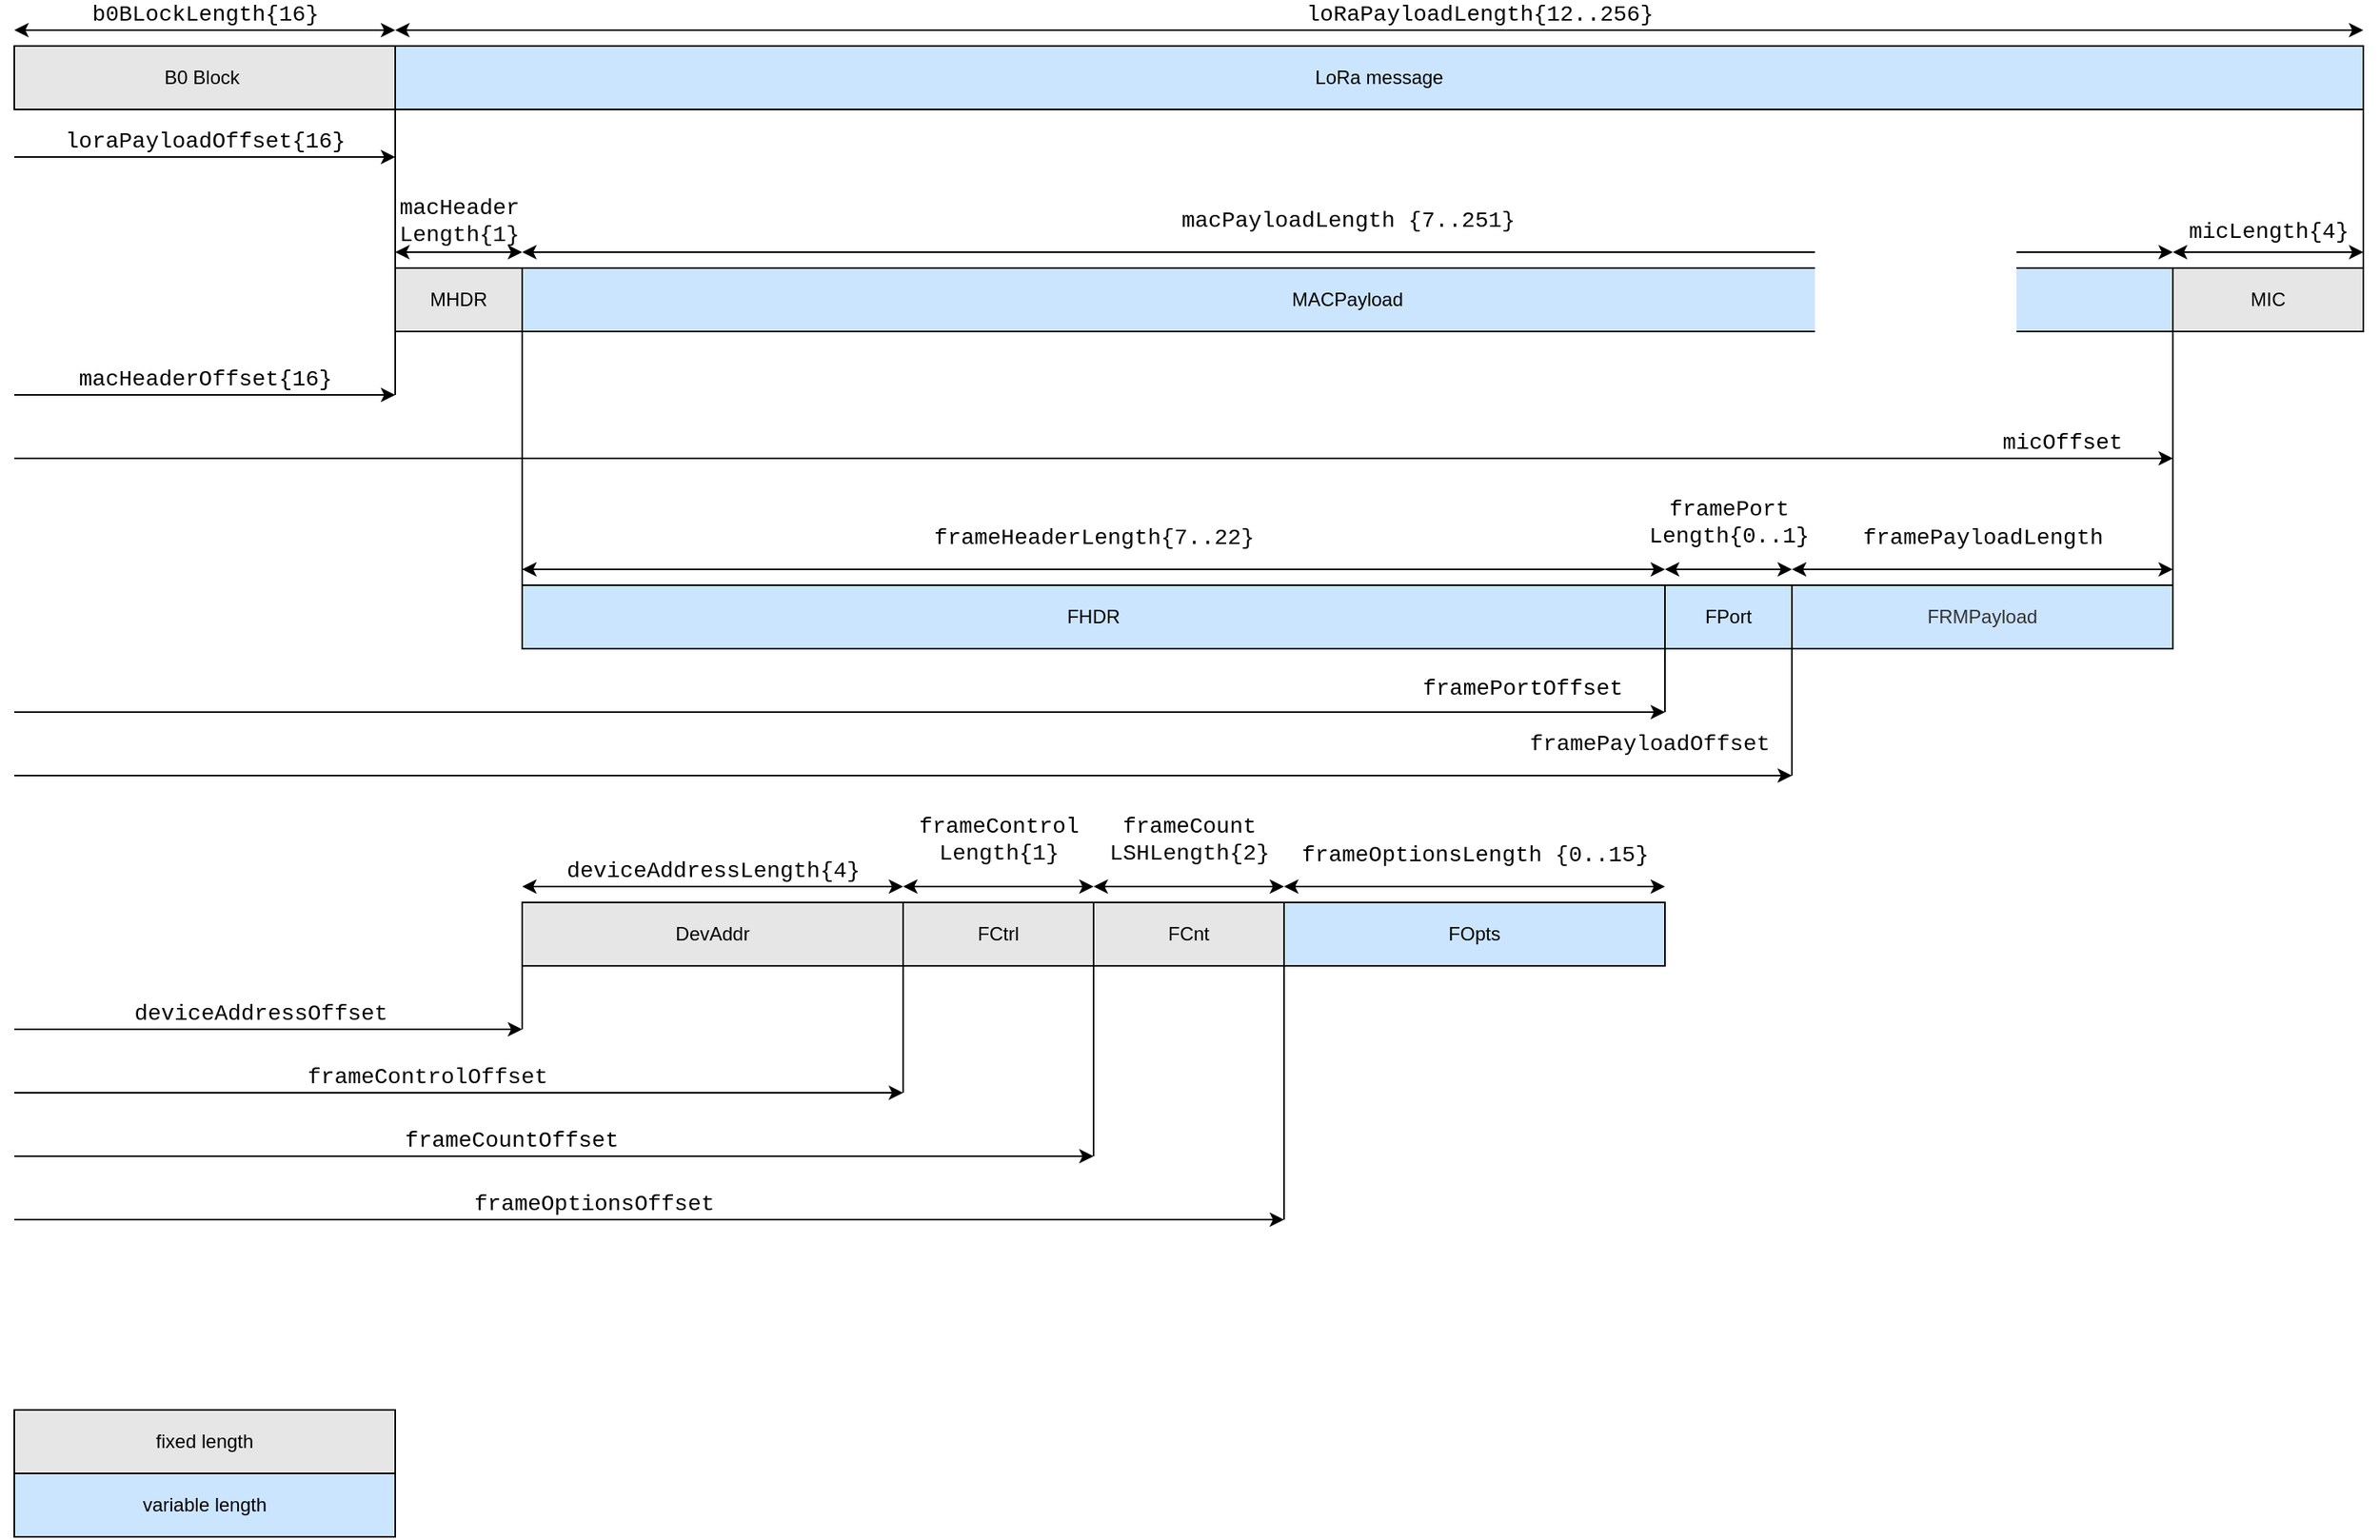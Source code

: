 <mxfile version="20.8.16" type="device"><diagram name="Page-1" id="cHqNd58O_62hxRAwWtJX"><mxGraphModel dx="2219" dy="1125" grid="1" gridSize="10" guides="1" tooltips="1" connect="1" arrows="1" fold="1" page="1" pageScale="1" pageWidth="1654" pageHeight="1169" math="0" shadow="0"><root><mxCell id="0"/><mxCell id="1" parent="0"/><mxCell id="ZSQxqMxXPmyIhxkTD1pY-1" value="B0 Block&amp;nbsp;" style="rounded=0;whiteSpace=wrap;html=1;fillColor=#E6E6E6;" parent="1" vertex="1"><mxGeometry x="80" y="180" width="240" height="40" as="geometry"/></mxCell><mxCell id="ZSQxqMxXPmyIhxkTD1pY-2" value="LoRa message" style="rounded=0;whiteSpace=wrap;html=1;fillColor=#CCE5FF;" parent="1" vertex="1"><mxGeometry x="320" y="180" width="1240" height="40" as="geometry"/></mxCell><mxCell id="ZSQxqMxXPmyIhxkTD1pY-3" value="MIC" style="rounded=0;whiteSpace=wrap;html=1;fillColor=#E6E6E6;" parent="1" vertex="1"><mxGeometry x="1440" y="320" width="120" height="40" as="geometry"/></mxCell><mxCell id="ZSQxqMxXPmyIhxkTD1pY-4" value="MHDR" style="rounded=0;whiteSpace=wrap;html=1;fillColor=#E6E6E6;" parent="1" vertex="1"><mxGeometry x="320" y="320" width="80" height="40" as="geometry"/></mxCell><mxCell id="ZSQxqMxXPmyIhxkTD1pY-5" value="MACPayload" style="rounded=0;whiteSpace=wrap;html=1;fillColor=#CCE5FF;" parent="1" vertex="1"><mxGeometry x="400" y="320" width="1040" height="40" as="geometry"/></mxCell><mxCell id="ZSQxqMxXPmyIhxkTD1pY-6" value="FHDR" style="rounded=0;whiteSpace=wrap;html=1;fillColor=#CCE5FF;" parent="1" vertex="1"><mxGeometry x="400" y="520" width="720" height="40" as="geometry"/></mxCell><mxCell id="ZSQxqMxXPmyIhxkTD1pY-7" value="FPort" style="rounded=0;whiteSpace=wrap;html=1;fillColor=#CCE5FF;" parent="1" vertex="1"><mxGeometry x="1120" y="520" width="80" height="40" as="geometry"/></mxCell><mxCell id="ZSQxqMxXPmyIhxkTD1pY-8" value="FRMPayload" style="rounded=0;whiteSpace=wrap;html=1;fillColor=#CCE5FF;fontColor=#333333;strokeColor=#000000;" parent="1" vertex="1"><mxGeometry x="1200" y="520" width="240" height="40" as="geometry"/></mxCell><mxCell id="ZSQxqMxXPmyIhxkTD1pY-10" value="FCtrl" style="rounded=0;whiteSpace=wrap;html=1;fillColor=#E6E6E6;" parent="1" vertex="1"><mxGeometry x="640" y="720" width="120" height="40" as="geometry"/></mxCell><mxCell id="ZSQxqMxXPmyIhxkTD1pY-11" value="FCnt" style="rounded=0;whiteSpace=wrap;html=1;fillColor=#E6E6E6;" parent="1" vertex="1"><mxGeometry x="760" y="720" width="120" height="40" as="geometry"/></mxCell><mxCell id="ZSQxqMxXPmyIhxkTD1pY-12" value="FOpts" style="rounded=0;whiteSpace=wrap;html=1;fillColor=#CCE5FF;" parent="1" vertex="1"><mxGeometry x="880" y="720" width="240" height="40" as="geometry"/></mxCell><mxCell id="ZSQxqMxXPmyIhxkTD1pY-13" value="" style="endArrow=classic;startArrow=classic;html=1;rounded=0;" parent="1" edge="1"><mxGeometry width="50" height="50" relative="1" as="geometry"><mxPoint x="80" y="170" as="sourcePoint"/><mxPoint x="320" y="170" as="targetPoint"/></mxGeometry></mxCell><mxCell id="ZSQxqMxXPmyIhxkTD1pY-14" value="&lt;div style=&quot;font-family: Consolas, &amp;quot;Courier New&amp;quot;, monospace; font-size: 14px; line-height: 19px;&quot;&gt;&lt;div style=&quot;line-height: 19px;&quot;&gt;b0BLockLength{&lt;span style=&quot;&quot;&gt;16&lt;/span&gt;}&lt;/div&gt;&lt;/div&gt;" style="edgeLabel;html=1;align=center;verticalAlign=middle;resizable=0;points=[];labelBackgroundColor=none;fontColor=default;" parent="ZSQxqMxXPmyIhxkTD1pY-13" vertex="1" connectable="0"><mxGeometry x="-0.1" y="1" relative="1" as="geometry"><mxPoint x="12" y="-9" as="offset"/></mxGeometry></mxCell><mxCell id="ZSQxqMxXPmyIhxkTD1pY-17" value="" style="endArrow=classic;startArrow=classic;html=1;rounded=0;" parent="1" edge="1"><mxGeometry width="50" height="50" relative="1" as="geometry"><mxPoint x="320" y="170" as="sourcePoint"/><mxPoint x="1560" y="170" as="targetPoint"/></mxGeometry></mxCell><mxCell id="ZSQxqMxXPmyIhxkTD1pY-18" value="&lt;div style=&quot;font-family: Consolas, &amp;quot;Courier New&amp;quot;, monospace; font-size: 14px; line-height: 19px;&quot;&gt;loRaPayloadLength{12..256}&lt;/div&gt;" style="edgeLabel;html=1;align=center;verticalAlign=middle;resizable=0;points=[];labelBackgroundColor=none;fontColor=default;" parent="ZSQxqMxXPmyIhxkTD1pY-17" vertex="1" connectable="0"><mxGeometry x="0.102" y="2" relative="1" as="geometry"><mxPoint y="-8" as="offset"/></mxGeometry></mxCell><mxCell id="ZSQxqMxXPmyIhxkTD1pY-22" value="&lt;br&gt;&lt;div style=&quot;font-family: Consolas, &amp;quot;Courier New&amp;quot;, monospace; font-weight: normal; font-size: 14px; line-height: 19px;&quot;&gt;&lt;div style=&quot;&quot;&gt;&lt;span style=&quot;&quot;&gt;deviceAddress&lt;/span&gt;&lt;font&gt;L&lt;/font&gt;&lt;span style=&quot;&quot;&gt;ength&lt;/span&gt;&lt;span style=&quot;&quot;&gt;{&lt;/span&gt;&lt;span style=&quot;&quot;&gt;4&lt;/span&gt;&lt;span style=&quot;&quot;&gt;}&lt;/span&gt;&lt;/div&gt;&lt;/div&gt;&lt;br&gt;" style="endArrow=classic;startArrow=classic;html=1;rounded=0;labelBackgroundColor=none;fontColor=default;" parent="1" edge="1"><mxGeometry y="10" width="50" height="50" relative="1" as="geometry"><mxPoint x="400" y="710" as="sourcePoint"/><mxPoint x="640" y="710" as="targetPoint"/><mxPoint as="offset"/></mxGeometry></mxCell><mxCell id="ZSQxqMxXPmyIhxkTD1pY-24" value="DevAddr" style="rounded=0;whiteSpace=wrap;html=1;fillColor=#E6E6E6;" parent="1" vertex="1"><mxGeometry x="400" y="720" width="240" height="40" as="geometry"/></mxCell><mxCell id="ZSQxqMxXPmyIhxkTD1pY-26" value="" style="endArrow=classic;html=1;rounded=0;" parent="1" edge="1"><mxGeometry width="50" height="50" relative="1" as="geometry"><mxPoint x="80" y="600.0" as="sourcePoint"/><mxPoint x="1120" y="600" as="targetPoint"/></mxGeometry></mxCell><mxCell id="ZSQxqMxXPmyIhxkTD1pY-27" value="&lt;div style=&quot;font-family: Consolas, &amp;quot;Courier New&amp;quot;, monospace; font-size: 14px; line-height: 19px;&quot;&gt;framePortOffset&lt;/div&gt;" style="edgeLabel;html=1;align=center;verticalAlign=middle;resizable=0;points=[];labelBackgroundColor=none;fontColor=default;" parent="ZSQxqMxXPmyIhxkTD1pY-26" vertex="1" connectable="0"><mxGeometry x="-0.125" y="2" relative="1" as="geometry"><mxPoint x="495" y="-13" as="offset"/></mxGeometry></mxCell><mxCell id="ZSQxqMxXPmyIhxkTD1pY-28" value="" style="endArrow=classic;html=1;rounded=0;" parent="1" edge="1"><mxGeometry width="50" height="50" relative="1" as="geometry"><mxPoint x="80" y="640" as="sourcePoint"/><mxPoint x="1200" y="640" as="targetPoint"/></mxGeometry></mxCell><mxCell id="ZSQxqMxXPmyIhxkTD1pY-29" value="&lt;div style=&quot;font-family: Consolas, &amp;quot;Courier New&amp;quot;, monospace; font-size: 14px; line-height: 19px;&quot;&gt;framePayloadOffset&lt;/div&gt;" style="edgeLabel;html=1;align=center;verticalAlign=middle;resizable=0;points=[];labelBackgroundColor=none;fontColor=default;" parent="ZSQxqMxXPmyIhxkTD1pY-28" vertex="1" connectable="0"><mxGeometry x="-0.125" y="2" relative="1" as="geometry"><mxPoint x="540" y="-18" as="offset"/></mxGeometry></mxCell><mxCell id="ZSQxqMxXPmyIhxkTD1pY-30" value="" style="endArrow=classic;html=1;rounded=0;" parent="1" edge="1"><mxGeometry width="50" height="50" relative="1" as="geometry"><mxPoint x="80" y="920" as="sourcePoint"/><mxPoint x="880" y="920" as="targetPoint"/></mxGeometry></mxCell><mxCell id="ZSQxqMxXPmyIhxkTD1pY-31" value="&lt;div style=&quot;font-family: Consolas, &amp;quot;Courier New&amp;quot;, monospace; font-size: 14px; line-height: 19px;&quot;&gt;frameOptionsOffset&lt;/div&gt;" style="edgeLabel;html=1;align=center;verticalAlign=middle;resizable=0;points=[];labelBackgroundColor=none;fontColor=default;" parent="ZSQxqMxXPmyIhxkTD1pY-30" vertex="1" connectable="0"><mxGeometry x="-0.125" y="2" relative="1" as="geometry"><mxPoint x="15" y="-8" as="offset"/></mxGeometry></mxCell><mxCell id="ZSQxqMxXPmyIhxkTD1pY-32" value="" style="endArrow=classic;html=1;rounded=0;" parent="1" edge="1"><mxGeometry width="50" height="50" relative="1" as="geometry"><mxPoint x="80" y="880" as="sourcePoint"/><mxPoint x="760" y="880" as="targetPoint"/></mxGeometry></mxCell><mxCell id="ZSQxqMxXPmyIhxkTD1pY-33" value="&lt;div style=&quot;font-family: Consolas, &amp;quot;Courier New&amp;quot;, monospace; font-size: 14px; line-height: 19px;&quot;&gt;frameCountOffset&lt;/div&gt;" style="edgeLabel;html=1;align=center;verticalAlign=middle;resizable=0;points=[];labelBackgroundColor=none;fontColor=default;" parent="ZSQxqMxXPmyIhxkTD1pY-32" vertex="1" connectable="0"><mxGeometry x="-0.125" y="2" relative="1" as="geometry"><mxPoint x="15" y="-8" as="offset"/></mxGeometry></mxCell><mxCell id="ZSQxqMxXPmyIhxkTD1pY-34" value="" style="endArrow=classic;html=1;rounded=0;" parent="1" edge="1"><mxGeometry width="50" height="50" relative="1" as="geometry"><mxPoint x="80" y="840" as="sourcePoint"/><mxPoint x="640" y="840" as="targetPoint"/></mxGeometry></mxCell><mxCell id="ZSQxqMxXPmyIhxkTD1pY-35" value="&lt;div style=&quot;font-family: Consolas, &amp;quot;Courier New&amp;quot;, monospace; font-size: 14px; line-height: 19px;&quot;&gt;frameControlOffset&lt;/div&gt;" style="edgeLabel;html=1;align=center;verticalAlign=middle;resizable=0;points=[];labelBackgroundColor=none;fontColor=default;" parent="ZSQxqMxXPmyIhxkTD1pY-34" vertex="1" connectable="0"><mxGeometry x="-0.125" y="2" relative="1" as="geometry"><mxPoint x="15" y="-8" as="offset"/></mxGeometry></mxCell><mxCell id="ZSQxqMxXPmyIhxkTD1pY-36" value="" style="endArrow=classic;html=1;rounded=0;" parent="1" edge="1"><mxGeometry width="50" height="50" relative="1" as="geometry"><mxPoint x="80" y="400" as="sourcePoint"/><mxPoint x="320" y="400" as="targetPoint"/></mxGeometry></mxCell><mxCell id="ZSQxqMxXPmyIhxkTD1pY-37" value="&lt;div style=&quot;font-family: Consolas, &amp;quot;Courier New&amp;quot;, monospace; font-size: 14px; line-height: 19px;&quot;&gt;macHeaderOffset{16}&lt;/div&gt;" style="edgeLabel;html=1;align=center;verticalAlign=middle;resizable=0;points=[];labelBackgroundColor=none;fontColor=default;" parent="ZSQxqMxXPmyIhxkTD1pY-36" vertex="1" connectable="0"><mxGeometry x="-0.125" y="2" relative="1" as="geometry"><mxPoint x="15" y="-8" as="offset"/></mxGeometry></mxCell><mxCell id="ZSQxqMxXPmyIhxkTD1pY-38" value="&lt;font style=&quot;font-family: Consolas, &amp;quot;Courier New&amp;quot;, monospace; font-size: 14px; background-color: initial;&quot;&gt;frameOptions&lt;/font&gt;&lt;font style=&quot;font-family: Consolas, &amp;quot;Courier New&amp;quot;, monospace; font-size: 14px; background-color: initial;&quot;&gt;L&lt;/font&gt;&lt;span style=&quot;font-family: Consolas, &amp;quot;Courier New&amp;quot;, monospace; font-size: 14px; background-color: initial;&quot;&gt;ength {0..15}&lt;/span&gt;" style="endArrow=classic;startArrow=classic;html=1;rounded=0;labelBackgroundColor=none;fontColor=default;" parent="1" edge="1"><mxGeometry y="20" width="50" height="50" relative="1" as="geometry"><mxPoint x="880" y="710" as="sourcePoint"/><mxPoint x="1120" y="710" as="targetPoint"/><mxPoint as="offset"/></mxGeometry></mxCell><mxCell id="ZSQxqMxXPmyIhxkTD1pY-39" value="&lt;br&gt;&lt;div style=&quot;font-family: Consolas, &amp;quot;Courier New&amp;quot;, monospace; font-weight: normal; font-size: 14px; line-height: 19px;&quot;&gt;&lt;div style=&quot;&quot;&gt;&lt;font&gt;mic&lt;/font&gt;&lt;font&gt;L&lt;/font&gt;&lt;span style=&quot;&quot;&gt;ength{4}&lt;/span&gt;&lt;/div&gt;&lt;/div&gt;" style="endArrow=classic;startArrow=classic;html=1;rounded=0;labelBackgroundColor=none;fontColor=default;" parent="1" edge="1"><mxGeometry y="20" width="50" height="50" relative="1" as="geometry"><mxPoint x="1440" y="310" as="sourcePoint"/><mxPoint x="1560" y="310" as="targetPoint"/><mxPoint as="offset"/></mxGeometry></mxCell><mxCell id="ZSQxqMxXPmyIhxkTD1pY-40" value="&lt;font style=&quot;font-family: Consolas, &amp;quot;Courier New&amp;quot;, monospace; font-size: 14px; background-color: initial;&quot;&gt;macHeader&lt;br&gt;&lt;/font&gt;&lt;font style=&quot;font-family: Consolas, &amp;quot;Courier New&amp;quot;, monospace; font-size: 14px; background-color: initial;&quot;&gt;L&lt;/font&gt;&lt;span style=&quot;font-family: Consolas, &amp;quot;Courier New&amp;quot;, monospace; font-size: 14px; background-color: initial;&quot;&gt;ength&lt;/span&gt;&lt;span style=&quot;font-family: Consolas, &amp;quot;Courier New&amp;quot;, monospace; font-size: 14px; background-color: initial;&quot;&gt;{&lt;/span&gt;&lt;font style=&quot;font-family: Consolas, &amp;quot;Courier New&amp;quot;, monospace; font-size: 14px; background-color: initial;&quot;&gt;1&lt;/font&gt;&lt;span style=&quot;font-family: Consolas, &amp;quot;Courier New&amp;quot;, monospace; font-size: 14px; background-color: initial;&quot;&gt;}&lt;/span&gt;" style="endArrow=classic;startArrow=classic;html=1;rounded=0;labelBackgroundColor=none;fontColor=default;" parent="1" edge="1"><mxGeometry y="20" width="50" height="50" relative="1" as="geometry"><mxPoint x="320" y="310" as="sourcePoint"/><mxPoint x="400" y="310" as="targetPoint"/><mxPoint as="offset"/></mxGeometry></mxCell><mxCell id="ZSQxqMxXPmyIhxkTD1pY-41" value="&lt;font style=&quot;font-family: Consolas, &amp;quot;Courier New&amp;quot;, monospace; font-size: 14px;&quot;&gt;frameControl&lt;br&gt;L&lt;/font&gt;&lt;span style=&quot;font-family: Consolas, &amp;quot;Courier New&amp;quot;, monospace; font-size: 14px;&quot;&gt;ength&lt;/span&gt;&lt;span style=&quot;font-family: Consolas, &amp;quot;Courier New&amp;quot;, monospace; font-size: 14px;&quot;&gt;{&lt;/span&gt;&lt;font style=&quot;font-family: Consolas, &amp;quot;Courier New&amp;quot;, monospace; font-size: 14px;&quot;&gt;1&lt;/font&gt;&lt;span style=&quot;font-family: Consolas, &amp;quot;Courier New&amp;quot;, monospace; font-size: 14px;&quot;&gt;}&lt;/span&gt;" style="endArrow=classic;startArrow=classic;html=1;rounded=0;labelBackgroundColor=none;fontColor=default;" parent="1" edge="1"><mxGeometry y="30" width="50" height="50" relative="1" as="geometry"><mxPoint x="640" y="710" as="sourcePoint"/><mxPoint x="760" y="710" as="targetPoint"/><mxPoint as="offset"/></mxGeometry></mxCell><mxCell id="ZSQxqMxXPmyIhxkTD1pY-42" value="&lt;font style=&quot;font-family: Consolas, &amp;quot;Courier New&amp;quot;, monospace; font-size: 14px;&quot;&gt;frameCount&lt;br&gt;LSHL&lt;/font&gt;&lt;span style=&quot;font-family: Consolas, &amp;quot;Courier New&amp;quot;, monospace; font-size: 14px;&quot;&gt;ength&lt;/span&gt;&lt;span style=&quot;font-family: Consolas, &amp;quot;Courier New&amp;quot;, monospace; font-size: 14px;&quot;&gt;{&lt;/span&gt;&lt;font style=&quot;font-family: Consolas, &amp;quot;Courier New&amp;quot;, monospace; font-size: 14px;&quot;&gt;2&lt;/font&gt;&lt;span style=&quot;font-family: Consolas, &amp;quot;Courier New&amp;quot;, monospace; font-size: 14px;&quot;&gt;}&lt;/span&gt;" style="endArrow=classic;startArrow=classic;html=1;rounded=0;labelBackgroundColor=none;fontColor=default;" parent="1" edge="1"><mxGeometry y="30" width="50" height="50" relative="1" as="geometry"><mxPoint x="760" y="710" as="sourcePoint"/><mxPoint x="880" y="710" as="targetPoint"/><mxPoint as="offset"/></mxGeometry></mxCell><mxCell id="ZSQxqMxXPmyIhxkTD1pY-43" value="&lt;font style=&quot;font-family: Consolas, &amp;quot;Courier New&amp;quot;, monospace; font-size: 14px;&quot;&gt;frameHeaderLength&lt;/font&gt;&lt;span style=&quot;font-family: Consolas, &amp;quot;Courier New&amp;quot;, monospace; font-size: 14px;&quot;&gt;{7..22&lt;/span&gt;&lt;span style=&quot;font-family: Consolas, &amp;quot;Courier New&amp;quot;, monospace; font-size: 14px;&quot;&gt;}&lt;/span&gt;" style="endArrow=classic;startArrow=classic;html=1;rounded=0;labelBackgroundColor=none;fontColor=default;" parent="1" edge="1"><mxGeometry y="20" width="50" height="50" relative="1" as="geometry"><mxPoint x="400" y="510" as="sourcePoint"/><mxPoint x="1120" y="510" as="targetPoint"/><mxPoint as="offset"/></mxGeometry></mxCell><mxCell id="0F9bdiqIi_YJvmvbyqdV-2" value="&lt;div style=&quot;background-color: rgb(255, 255, 255); font-family: Consolas, &amp;quot;Courier New&amp;quot;, monospace; font-size: 14px; line-height: 19px;&quot;&gt;&lt;span style=&quot;&quot;&gt;macPayloadLength {7..251}&lt;/span&gt;&lt;/div&gt;" style="endArrow=classic;startArrow=classic;html=1;rounded=0;labelBackgroundColor=none;fontColor=default;" edge="1" parent="1"><mxGeometry y="20" width="50" height="50" relative="1" as="geometry"><mxPoint x="400" y="310" as="sourcePoint"/><mxPoint x="1440" y="310" as="targetPoint"/><mxPoint as="offset"/></mxGeometry></mxCell><mxCell id="0F9bdiqIi_YJvmvbyqdV-5" value="&lt;font style=&quot;font-family: Consolas, &amp;quot;Courier New&amp;quot;, monospace; font-size: 14px;&quot;&gt;framePort&lt;br&gt;L&lt;/font&gt;&lt;span style=&quot;font-family: Consolas, &amp;quot;Courier New&amp;quot;, monospace; font-size: 14px;&quot;&gt;ength&lt;/span&gt;&lt;span style=&quot;font-family: Consolas, &amp;quot;Courier New&amp;quot;, monospace; font-size: 14px;&quot;&gt;{0..&lt;/span&gt;&lt;font style=&quot;font-family: Consolas, &amp;quot;Courier New&amp;quot;, monospace; font-size: 14px;&quot;&gt;1&lt;/font&gt;&lt;span style=&quot;font-family: Consolas, &amp;quot;Courier New&amp;quot;, monospace; font-size: 14px;&quot;&gt;}&lt;/span&gt;" style="endArrow=classic;startArrow=classic;html=1;rounded=0;labelBackgroundColor=none;fontColor=default;" edge="1" parent="1"><mxGeometry y="30" width="50" height="50" relative="1" as="geometry"><mxPoint x="1120.0" y="510.0" as="sourcePoint"/><mxPoint x="1200" y="510.0" as="targetPoint"/><mxPoint as="offset"/></mxGeometry></mxCell><mxCell id="0F9bdiqIi_YJvmvbyqdV-7" value="&lt;font style=&quot;font-family: Consolas, &amp;quot;Courier New&amp;quot;, monospace; font-size: 14px;&quot;&gt;framePayloadLength&lt;/font&gt;" style="endArrow=classic;startArrow=classic;html=1;rounded=0;labelBackgroundColor=none;fontColor=default;" edge="1" parent="1"><mxGeometry y="20" width="50" height="50" relative="1" as="geometry"><mxPoint x="1200" y="510" as="sourcePoint"/><mxPoint x="1440" y="510" as="targetPoint"/><mxPoint as="offset"/></mxGeometry></mxCell><mxCell id="0F9bdiqIi_YJvmvbyqdV-8" value="" style="endArrow=classic;html=1;rounded=0;" edge="1" parent="1"><mxGeometry width="50" height="50" relative="1" as="geometry"><mxPoint x="80" y="800" as="sourcePoint"/><mxPoint x="400" y="800" as="targetPoint"/></mxGeometry></mxCell><mxCell id="0F9bdiqIi_YJvmvbyqdV-9" value="&lt;div style=&quot;font-family: Consolas, &amp;quot;Courier New&amp;quot;, monospace; font-size: 14px; line-height: 19px;&quot;&gt;deviceAddressOffset&lt;/div&gt;" style="edgeLabel;html=1;align=center;verticalAlign=middle;resizable=0;points=[];labelBackgroundColor=none;fontColor=default;" vertex="1" connectable="0" parent="0F9bdiqIi_YJvmvbyqdV-8"><mxGeometry x="-0.125" y="2" relative="1" as="geometry"><mxPoint x="15" y="-8" as="offset"/></mxGeometry></mxCell><mxCell id="0F9bdiqIi_YJvmvbyqdV-10" value="" style="endArrow=classic;html=1;rounded=0;" edge="1" parent="1"><mxGeometry width="50" height="50" relative="1" as="geometry"><mxPoint x="80" y="250" as="sourcePoint"/><mxPoint x="320" y="250" as="targetPoint"/></mxGeometry></mxCell><mxCell id="0F9bdiqIi_YJvmvbyqdV-11" value="&lt;div style=&quot;font-family: Consolas, &amp;quot;Courier New&amp;quot;, monospace; font-size: 14px; line-height: 19px;&quot;&gt;loraPayloadOffset{16}&lt;/div&gt;" style="edgeLabel;html=1;align=center;verticalAlign=middle;resizable=0;points=[];labelBackgroundColor=none;fontColor=default;" vertex="1" connectable="0" parent="0F9bdiqIi_YJvmvbyqdV-10"><mxGeometry x="-0.125" y="2" relative="1" as="geometry"><mxPoint x="15" y="-8" as="offset"/></mxGeometry></mxCell><mxCell id="0F9bdiqIi_YJvmvbyqdV-13" value="" style="endArrow=none;html=1;rounded=0;labelBackgroundColor=none;fontColor=default;entryX=0;entryY=1;entryDx=0;entryDy=0;exitX=0;exitY=0;exitDx=0;exitDy=0;" edge="1" parent="1" source="ZSQxqMxXPmyIhxkTD1pY-4" target="ZSQxqMxXPmyIhxkTD1pY-2"><mxGeometry width="50" height="50" relative="1" as="geometry"><mxPoint x="320" y="250" as="sourcePoint"/><mxPoint x="380" y="260" as="targetPoint"/></mxGeometry></mxCell><mxCell id="0F9bdiqIi_YJvmvbyqdV-14" value="" style="endArrow=none;html=1;rounded=0;labelBackgroundColor=none;fontColor=default;entryX=0;entryY=1;entryDx=0;entryDy=0;" edge="1" parent="1"><mxGeometry width="50" height="50" relative="1" as="geometry"><mxPoint x="320" y="400" as="sourcePoint"/><mxPoint x="320.0" y="360" as="targetPoint"/></mxGeometry></mxCell><mxCell id="0F9bdiqIi_YJvmvbyqdV-15" value="" style="endArrow=none;html=1;rounded=0;labelBackgroundColor=none;fontColor=default;entryX=1;entryY=1;entryDx=0;entryDy=0;exitX=1;exitY=0;exitDx=0;exitDy=0;" edge="1" parent="1" source="ZSQxqMxXPmyIhxkTD1pY-3" target="ZSQxqMxXPmyIhxkTD1pY-2"><mxGeometry width="50" height="50" relative="1" as="geometry"><mxPoint x="1210" y="340" as="sourcePoint"/><mxPoint x="1210.0" y="250" as="targetPoint"/></mxGeometry></mxCell><mxCell id="0F9bdiqIi_YJvmvbyqdV-16" value="" style="endArrow=none;html=1;rounded=0;labelBackgroundColor=none;fontColor=default;entryX=1;entryY=1;entryDx=0;entryDy=0;exitX=1;exitY=0;exitDx=0;exitDy=0;" edge="1" parent="1" source="ZSQxqMxXPmyIhxkTD1pY-8"><mxGeometry width="50" height="50" relative="1" as="geometry"><mxPoint x="1440" y="470" as="sourcePoint"/><mxPoint x="1440.0" y="360.0" as="targetPoint"/></mxGeometry></mxCell><mxCell id="0F9bdiqIi_YJvmvbyqdV-17" value="" style="endArrow=none;html=1;rounded=0;labelBackgroundColor=none;fontColor=default;entryX=1;entryY=1;entryDx=0;entryDy=0;exitX=0;exitY=0;exitDx=0;exitDy=0;" edge="1" parent="1" source="ZSQxqMxXPmyIhxkTD1pY-6"><mxGeometry width="50" height="50" relative="1" as="geometry"><mxPoint x="400.0" y="470" as="sourcePoint"/><mxPoint x="400.0" y="360" as="targetPoint"/></mxGeometry></mxCell><mxCell id="0F9bdiqIi_YJvmvbyqdV-18" value="" style="endArrow=none;html=1;rounded=0;labelBackgroundColor=none;fontColor=default;entryX=1;entryY=1;entryDx=0;entryDy=0;" edge="1" parent="1"><mxGeometry width="50" height="50" relative="1" as="geometry"><mxPoint x="1120" y="600" as="sourcePoint"/><mxPoint x="1120.0" y="560" as="targetPoint"/></mxGeometry></mxCell><mxCell id="0F9bdiqIi_YJvmvbyqdV-20" value="" style="endArrow=none;html=1;rounded=0;labelBackgroundColor=none;fontColor=default;" edge="1" parent="1"><mxGeometry width="50" height="50" relative="1" as="geometry"><mxPoint x="400" y="800" as="sourcePoint"/><mxPoint x="400" y="760" as="targetPoint"/></mxGeometry></mxCell><mxCell id="0F9bdiqIi_YJvmvbyqdV-21" value="" style="endArrow=none;html=1;rounded=0;labelBackgroundColor=none;fontColor=default;" edge="1" parent="1"><mxGeometry width="50" height="50" relative="1" as="geometry"><mxPoint x="640" y="840" as="sourcePoint"/><mxPoint x="640" y="760" as="targetPoint"/></mxGeometry></mxCell><mxCell id="0F9bdiqIi_YJvmvbyqdV-22" value="" style="endArrow=none;html=1;rounded=0;labelBackgroundColor=none;fontColor=default;" edge="1" parent="1"><mxGeometry width="50" height="50" relative="1" as="geometry"><mxPoint x="760" y="880" as="sourcePoint"/><mxPoint x="760" y="760" as="targetPoint"/></mxGeometry></mxCell><mxCell id="0F9bdiqIi_YJvmvbyqdV-23" value="" style="endArrow=none;html=1;rounded=0;labelBackgroundColor=none;fontColor=default;" edge="1" parent="1"><mxGeometry width="50" height="50" relative="1" as="geometry"><mxPoint x="880" y="920" as="sourcePoint"/><mxPoint x="880" y="760" as="targetPoint"/></mxGeometry></mxCell><mxCell id="0F9bdiqIi_YJvmvbyqdV-24" value="" style="endArrow=none;html=1;rounded=0;labelBackgroundColor=none;fontColor=default;entryX=1;entryY=1;entryDx=0;entryDy=0;" edge="1" parent="1"><mxGeometry width="50" height="50" relative="1" as="geometry"><mxPoint x="1200" y="640" as="sourcePoint"/><mxPoint x="1200.0" y="550" as="targetPoint"/></mxGeometry></mxCell><mxCell id="0F9bdiqIi_YJvmvbyqdV-25" value="fixed length" style="rounded=0;whiteSpace=wrap;html=1;fillColor=#E6E6E6;" vertex="1" parent="1"><mxGeometry x="80" y="1040" width="240" height="40" as="geometry"/></mxCell><mxCell id="0F9bdiqIi_YJvmvbyqdV-26" value="variable length" style="rounded=0;whiteSpace=wrap;html=1;fillColor=#CCE5FF;" vertex="1" parent="1"><mxGeometry x="80" y="1080" width="240" height="40" as="geometry"/></mxCell><mxCell id="0F9bdiqIi_YJvmvbyqdV-27" value="" style="endArrow=classic;html=1;rounded=0;" edge="1" parent="1"><mxGeometry width="50" height="50" relative="1" as="geometry"><mxPoint x="80" y="440" as="sourcePoint"/><mxPoint x="1440" y="440" as="targetPoint"/></mxGeometry></mxCell><mxCell id="0F9bdiqIi_YJvmvbyqdV-28" value="&lt;div style=&quot;font-family: Consolas, &amp;quot;Courier New&amp;quot;, monospace; font-size: 14px; line-height: 19px;&quot;&gt;micOffset&lt;/div&gt;" style="edgeLabel;html=1;align=center;verticalAlign=middle;resizable=0;points=[];labelBackgroundColor=none;fontColor=default;" vertex="1" connectable="0" parent="0F9bdiqIi_YJvmvbyqdV-27"><mxGeometry x="-0.125" y="2" relative="1" as="geometry"><mxPoint x="695" y="-8" as="offset"/></mxGeometry></mxCell></root></mxGraphModel></diagram></mxfile>
